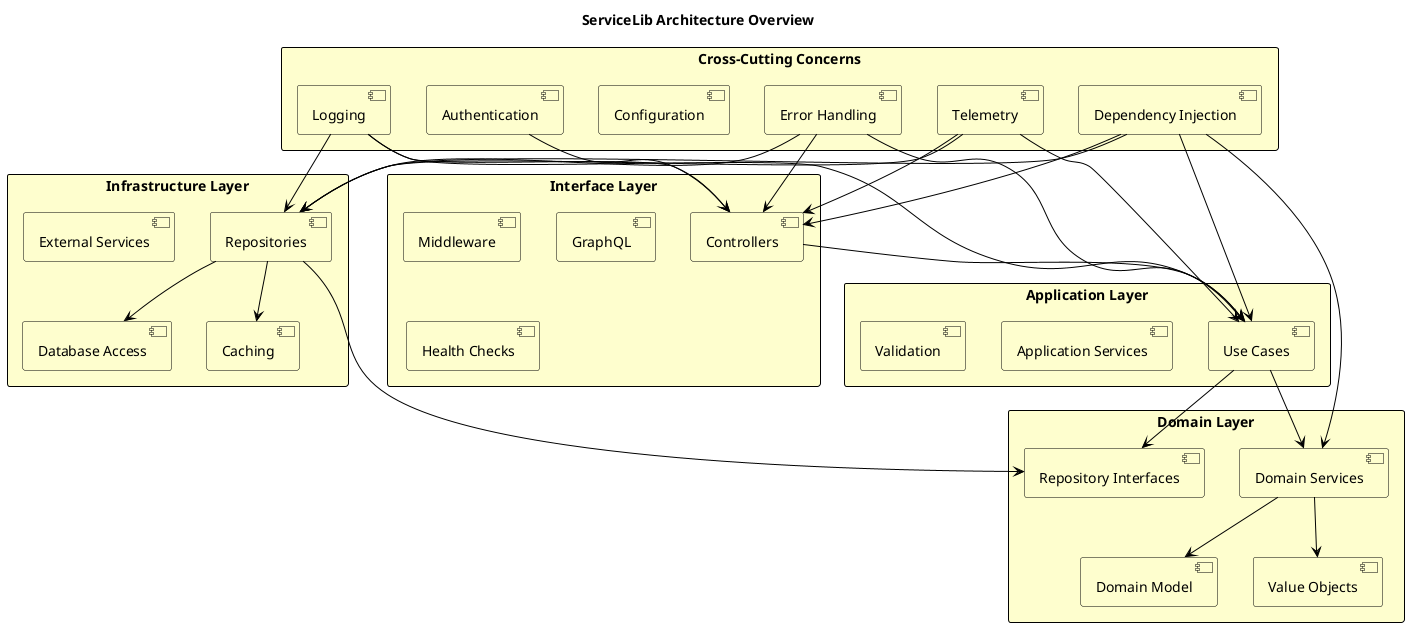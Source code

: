 @startuml Architecture Overview

' Define the styles
skinparam componentStyle uml2
skinparam packageStyle rectangle
skinparam backgroundColor white
skinparam ArrowColor black
skinparam ComponentBorderColor black
skinparam ComponentBackgroundColor #FEFECE
skinparam PackageBorderColor black
skinparam PackageBackgroundColor #FEFECE

title ServiceLib Architecture Overview

' Define the layers based on Clean Architecture
package "Domain Layer" {
  [Domain Model] as model
  [Value Objects] as valueobject
  [Domain Services] as domainServices
  [Repository Interfaces] as repoInterfaces
}

package "Application Layer" {
  [Use Cases] as useCases
  [Application Services] as appServices
  [Validation] as validation
}

package "Infrastructure Layer" {
  [Repositories] as repositories
  [Database Access] as db
  [Caching] as cache
  [External Services] as externalServices
}

package "Interface Layer" {
  [Controllers] as controllers
  [Middleware] as middleware
  [GraphQL] as graphql
  [Health Checks] as health
}

package "Cross-Cutting Concerns" {
  [Logging] as logging
  [Error Handling] as errors
  [Telemetry] as telemetry
  [Configuration] as config
  [Authentication] as auth
  [Dependency Injection] as di
}

' Define the relationships
controllers --> useCases
useCases --> domainServices
useCases --> repoInterfaces
domainServices --> model
domainServices --> valueobject
repositories --> repoInterfaces
repositories --> db
repositories --> cache

' Cross-cutting concerns relationships
logging --> controllers
logging --> useCases
logging --> repositories
telemetry --> controllers
telemetry --> useCases
telemetry --> repositories
errors --> controllers
errors --> useCases
errors --> repositories
auth --> controllers
di --> controllers
di --> useCases
di --> repositories
di --> domainServices

@enduml